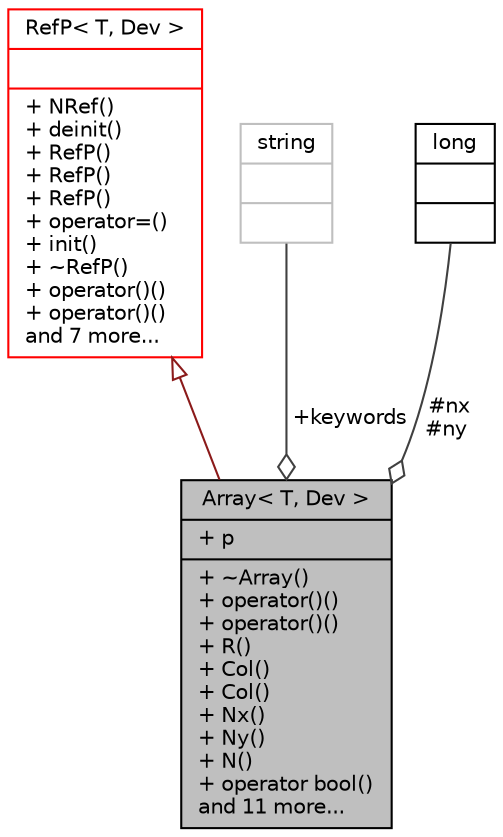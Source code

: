 digraph "Array&lt; T, Dev &gt;"
{
 // INTERACTIVE_SVG=YES
  bgcolor="transparent";
  edge [fontname="Helvetica",fontsize="10",labelfontname="Helvetica",labelfontsize="10"];
  node [fontname="Helvetica",fontsize="10",shape=record];
  Node69 [label="{Array\< T, Dev \>\n|+ p\l|+ ~Array()\l+ operator()()\l+ operator()()\l+ R()\l+ Col()\l+ Col()\l+ Nx()\l+ Ny()\l+ N()\l+ operator bool()\land 11 more...\l}",height=0.2,width=0.4,color="black", fillcolor="grey75", style="filled", fontcolor="black"];
  Node70 -> Node69 [dir="back",color="firebrick4",fontsize="10",style="solid",arrowtail="onormal",fontname="Helvetica"];
  Node70 [label="{RefP\< T, Dev \>\n||+ NRef()\l+ deinit()\l+ RefP()\l+ RefP()\l+ RefP()\l+ operator=()\l+ init()\l+ ~RefP()\l+ operator()()\l+ operator()()\land 7 more...\l}",height=0.2,width=0.4,color="red",URL="$class_ref_p.html"];
  Node72 -> Node69 [color="grey25",fontsize="10",style="solid",label=" +keywords" ,arrowhead="odiamond",fontname="Helvetica"];
  Node72 [label="{string\n||}",height=0.2,width=0.4,color="grey75"];
  Node73 -> Node69 [color="grey25",fontsize="10",style="solid",label=" #nx\n#ny" ,arrowhead="odiamond",fontname="Helvetica"];
  Node73 [label="{long\n||}",height=0.2,width=0.4,color="black",URL="$classlong.html"];
}
